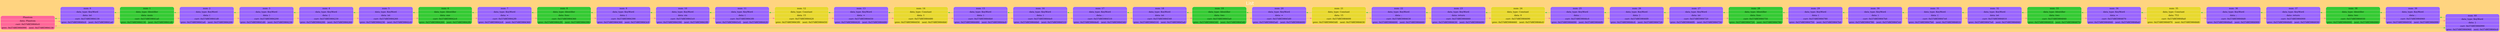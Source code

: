 digraph G
{
charset="latin1";
label="List";
 labelloc="t";
 fontsize=30
 fontname="DejaVu Sans";
 fontcolor="#FFFFFF"

rankdir=LR; splines=ortho; size="200,300"; bgcolor="#ffd480";
{ node_0x57d8f39840c0 [shape = record; style="rounded, filled", fillcolor="#ff6699", color="#FFE9C7", label=" { Phantom } | {data: Phantom } | { curr: 0x57d8f39840c0 } | { { prev: 0x57d8f3984990 } | { next: 0x57d8f3984130 } }  "] 
}
node_0x57d8f3984130 [shape = record; style="rounded, filled", fillcolor="#9966FF", color="#FFE9C7", label=" { num: 0 } | { data_type: KeyWord } | {data: int } | { curr: 0x57d8f3984130 } | { { prev: 0x57d8f39840c0 } | { next: 0x57d8f39841a0 } }  "] 
node_0x57d8f39841a0 [shape = record; style="rounded, filled", fillcolor="#34cb34", color="#FFE9C7", label=" { num: 1 } | { data_type: Identifier } | {data: main } | { curr: 0x57d8f39841a0 } | { { prev: 0x57d8f3984130 } | { next: 0x57d8f39841d0 } }  "] 
node_0x57d8f39841d0 [shape = record; style="rounded, filled", fillcolor="#9966FF", color="#FFE9C7", label=" { num: 2 } | { data_type: KeyWord } | {data: &#x28; } | { curr: 0x57d8f39841d0 } | { { prev: 0x57d8f39841a0 } | { next: 0x57d8f3984200 } }  "] 
node_0x57d8f3984200 [shape = record; style="rounded, filled", fillcolor="#9966FF", color="#FFE9C7", label=" { num: 3 } | { data_type: KeyWord } | {data: &#x29; } | { curr: 0x57d8f3984200 } | { { prev: 0x57d8f39841d0 } | { next: 0x57d8f3984230 } }  "] 
node_0x57d8f3984230 [shape = record; style="rounded, filled", fillcolor="#9966FF", color="#FFE9C7", label=" { num: 4 } | { data_type: KeyWord } | {data: &#x7B; } | { curr: 0x57d8f3984230 } | { { prev: 0x57d8f3984200 } | { next: 0x57d8f3984260 } }  "] 
node_0x57d8f3984260 [shape = record; style="rounded, filled", fillcolor="#9966FF", color="#FFE9C7", label=" { num: 5 } | { data_type: KeyWord } | {data: int } | { curr: 0x57d8f3984260 } | { { prev: 0x57d8f3984230 } | { next: 0x57d8f39842c0 } }  "] 
node_0x57d8f39842c0 [shape = record; style="rounded, filled", fillcolor="#34cb34", color="#FFE9C7", label=" { num: 6 } | { data_type: Identifier } | {data: one } | { curr: 0x57d8f39842c0 } | { { prev: 0x57d8f3984260 } | { next: 0x57d8f39842f0 } }  "] 
node_0x57d8f39842f0 [shape = record; style="rounded, filled", fillcolor="#9966FF", color="#FFE9C7", label=" { num: 7 } | { data_type: KeyWord } | {data: &#x3D; } | { curr: 0x57d8f39842f0 } | { { prev: 0x57d8f39842c0 } | { next: 0x57d8f3984360 } }  "] 
node_0x57d8f3984360 [shape = record; style="rounded, filled", fillcolor="#34cb34", color="#FFE9C7", label=" { num: 8 } | { data_type: Identifier } | {data: func } | { curr: 0x57d8f3984360 } | { { prev: 0x57d8f39842f0 } | { next: 0x57d8f3984390 } }  "] 
node_0x57d8f3984390 [shape = record; style="rounded, filled", fillcolor="#9966FF", color="#FFE9C7", label=" { num: 9 } | { data_type: KeyWord } | {data: &#x28; } | { curr: 0x57d8f3984390 } | { { prev: 0x57d8f3984360 } | { next: 0x57d8f39843c0 } }  "] 
node_0x57d8f39843c0 [shape = record; style="rounded, filled", fillcolor="#9966FF", color="#FFE9C7", label=" { num: 10 } | { data_type: KeyWord } | {data: sin } | { curr: 0x57d8f39843c0 } | { { prev: 0x57d8f3984390 } | { next: 0x57d8f39843f0 } }  "] 
node_0x57d8f39843f0 [shape = record; style="rounded, filled", fillcolor="#9966FF", color="#FFE9C7", label=" { num: 11 } | { data_type: KeyWord } | {data: &#x28; } | { curr: 0x57d8f39843f0 } | { { prev: 0x57d8f39843c0 } | { next: 0x57d8f3984420 } }  "] 
node_0x57d8f3984420 [shape = record; style="rounded, filled", fillcolor="#e8d92e", color="#FFE9C7", label=" { num: 12 } | { data_type: Constant } | {data: 15 } | { curr: 0x57d8f3984420 } | { { prev: 0x57d8f39843f0 } | { next: 0x57d8f3984450 } }  "] 
node_0x57d8f3984450 [shape = record; style="rounded, filled", fillcolor="#9966FF", color="#FFE9C7", label=" { num: 13 } | { data_type: KeyWord } | {data: &#x2B; } | { curr: 0x57d8f3984450 } | { { prev: 0x57d8f3984420 } | { next: 0x57d8f3984480 } }  "] 
node_0x57d8f3984480 [shape = record; style="rounded, filled", fillcolor="#e8d92e", color="#FFE9C7", label=" { num: 14 } | { data_type: Constant } | {data: 1 } | { curr: 0x57d8f3984480 } | { { prev: 0x57d8f3984450 } | { next: 0x57d8f39844b0 } }  "] 
node_0x57d8f39844b0 [shape = record; style="rounded, filled", fillcolor="#9966FF", color="#FFE9C7", label=" { num: 15 } | { data_type: KeyWord } | {data: &#x29; } | { curr: 0x57d8f39844b0 } | { { prev: 0x57d8f3984480 } | { next: 0x57d8f39844e0 } }  "] 
node_0x57d8f39844e0 [shape = record; style="rounded, filled", fillcolor="#9966FF", color="#FFE9C7", label=" { num: 16 } | { data_type: KeyWord } | {data: &#x29; } | { curr: 0x57d8f39844e0 } | { { prev: 0x57d8f39844b0 } | { next: 0x57d8f3984510 } }  "] 
node_0x57d8f3984510 [shape = record; style="rounded, filled", fillcolor="#9966FF", color="#FFE9C7", label=" { num: 17 } | { data_type: KeyWord } | {data: &#x3B; } | { curr: 0x57d8f3984510 } | { { prev: 0x57d8f39844e0 } | { next: 0x57d8f3984540 } }  "] 
node_0x57d8f3984540 [shape = record; style="rounded, filled", fillcolor="#9966FF", color="#FFE9C7", label=" { num: 18 } | { data_type: KeyWord } | {data: int } | { curr: 0x57d8f3984540 } | { { prev: 0x57d8f3984510 } | { next: 0x57d8f39845a0 } }  "] 
node_0x57d8f39845a0 [shape = record; style="rounded, filled", fillcolor="#34cb34", color="#FFE9C7", label=" { num: 19 } | { data_type: Identifier } | {data: two } | { curr: 0x57d8f39845a0 } | { { prev: 0x57d8f3984540 } | { next: 0x57d8f39845d0 } }  "] 
node_0x57d8f39845d0 [shape = record; style="rounded, filled", fillcolor="#9966FF", color="#FFE9C7", label=" { num: 20 } | { data_type: KeyWord } | {data: &#x3D; } | { curr: 0x57d8f39845d0 } | { { prev: 0x57d8f39845a0 } | { next: 0x57d8f3984600 } }  "] 
node_0x57d8f3984600 [shape = record; style="rounded, filled", fillcolor="#e8d92e", color="#FFE9C7", label=" { num: 21 } | { data_type: Constant } | {data: 15 } | { curr: 0x57d8f3984600 } | { { prev: 0x57d8f39845d0 } | { next: 0x57d8f3984630 } }  "] 
node_0x57d8f3984630 [shape = record; style="rounded, filled", fillcolor="#9966FF", color="#FFE9C7", label=" { num: 22 } | { data_type: KeyWord } | {data: &#x3B; } | { curr: 0x57d8f3984630 } | { { prev: 0x57d8f3984600 } | { next: 0x57d8f3984660 } }  "] 
node_0x57d8f3984660 [shape = record; style="rounded, filled", fillcolor="#9966FF", color="#FFE9C7", label=" { num: 23 } | { data_type: KeyWord } | {data: return } | { curr: 0x57d8f3984660 } | { { prev: 0x57d8f3984630 } | { next: 0x57d8f3984690 } }  "] 
node_0x57d8f3984690 [shape = record; style="rounded, filled", fillcolor="#e8d92e", color="#FFE9C7", label=" { num: 24 } | { data_type: Constant } | {data: 0 } | { curr: 0x57d8f3984690 } | { { prev: 0x57d8f3984660 } | { next: 0x57d8f39846c0 } }  "] 
node_0x57d8f39846c0 [shape = record; style="rounded, filled", fillcolor="#9966FF", color="#FFE9C7", label=" { num: 25 } | { data_type: KeyWord } | {data: &#x3B; } | { curr: 0x57d8f39846c0 } | { { prev: 0x57d8f3984690 } | { next: 0x57d8f39846f0 } }  "] 
node_0x57d8f39846f0 [shape = record; style="rounded, filled", fillcolor="#9966FF", color="#FFE9C7", label=" { num: 26 } | { data_type: KeyWord } | {data: &#x7D; } | { curr: 0x57d8f39846f0 } | { { prev: 0x57d8f39846c0 } | { next: 0x57d8f3984720 } }  "] 
node_0x57d8f3984720 [shape = record; style="rounded, filled", fillcolor="#9966FF", color="#FFE9C7", label=" { num: 27 } | { data_type: KeyWord } | {data: int } | { curr: 0x57d8f3984720 } | { { prev: 0x57d8f39846f0 } | { next: 0x57d8f3984750 } }  "] 
node_0x57d8f3984750 [shape = record; style="rounded, filled", fillcolor="#34cb34", color="#FFE9C7", label=" { num: 28 } | { data_type: Identifier } | {data: func } | { curr: 0x57d8f3984750 } | { { prev: 0x57d8f3984720 } | { next: 0x57d8f3984780 } }  "] 
node_0x57d8f3984780 [shape = record; style="rounded, filled", fillcolor="#9966FF", color="#FFE9C7", label=" { num: 29 } | { data_type: KeyWord } | {data: &#x28; } | { curr: 0x57d8f3984780 } | { { prev: 0x57d8f3984750 } | { next: 0x57d8f39847b0 } }  "] 
node_0x57d8f39847b0 [shape = record; style="rounded, filled", fillcolor="#9966FF", color="#FFE9C7", label=" { num: 30 } | { data_type: KeyWord } | {data: &#x29; } | { curr: 0x57d8f39847b0 } | { { prev: 0x57d8f3984780 } | { next: 0x57d8f39847e0 } }  "] 
node_0x57d8f39847e0 [shape = record; style="rounded, filled", fillcolor="#9966FF", color="#FFE9C7", label=" { num: 31 } | { data_type: KeyWord } | {data: &#x7B; } | { curr: 0x57d8f39847e0 } | { { prev: 0x57d8f39847b0 } | { next: 0x57d8f3984810 } }  "] 
node_0x57d8f3984810 [shape = record; style="rounded, filled", fillcolor="#9966FF", color="#FFE9C7", label=" { num: 32 } | { data_type: KeyWord } | {data: int } | { curr: 0x57d8f3984810 } | { { prev: 0x57d8f39847e0 } | { next: 0x57d8f3984840 } }  "] 
node_0x57d8f3984840 [shape = record; style="rounded, filled", fillcolor="#34cb34", color="#FFE9C7", label=" { num: 33 } | { data_type: Identifier } | {data: two } | { curr: 0x57d8f3984840 } | { { prev: 0x57d8f3984810 } | { next: 0x57d8f3984870 } }  "] 
node_0x57d8f3984870 [shape = record; style="rounded, filled", fillcolor="#9966FF", color="#FFE9C7", label=" { num: 34 } | { data_type: KeyWord } | {data: &#x3D; } | { curr: 0x57d8f3984870 } | { { prev: 0x57d8f3984840 } | { next: 0x57d8f39848a0 } }  "] 
node_0x57d8f39848a0 [shape = record; style="rounded, filled", fillcolor="#e8d92e", color="#FFE9C7", label=" { num: 35 } | { data_type: Constant } | {data: 753 } | { curr: 0x57d8f39848a0 } | { { prev: 0x57d8f3984870 } | { next: 0x57d8f39848d0 } }  "] 
node_0x57d8f39848d0 [shape = record; style="rounded, filled", fillcolor="#9966FF", color="#FFE9C7", label=" { num: 36 } | { data_type: KeyWord } | {data: &#x3B; } | { curr: 0x57d8f39848d0 } | { { prev: 0x57d8f39848a0 } | { next: 0x57d8f3984900 } }  "] 
node_0x57d8f3984900 [shape = record; style="rounded, filled", fillcolor="#9966FF", color="#FFE9C7", label=" { num: 37 } | { data_type: KeyWord } | {data: return } | { curr: 0x57d8f3984900 } | { { prev: 0x57d8f39848d0 } | { next: 0x57d8f3984930 } }  "] 
node_0x57d8f3984930 [shape = record; style="rounded, filled", fillcolor="#34cb34", color="#FFE9C7", label=" { num: 38 } | { data_type: Identifier } | {data: two } | { curr: 0x57d8f3984930 } | { { prev: 0x57d8f3984900 } | { next: 0x57d8f3984960 } }  "] 
node_0x57d8f3984960 [shape = record; style="rounded, filled", fillcolor="#9966FF", color="#FFE9C7", label=" { num: 39 } | { data_type: KeyWord } | {data: &#x3B; } | { curr: 0x57d8f3984960 } | { { prev: 0x57d8f3984930 } | { next: 0x57d8f3984990 } }  "] 
node_0x57d8f3984990 [shape = record; style="rounded, filled", fillcolor="#9966FF", color="#FFE9C7", label=" { num: 40 } | { data_type: KeyWord } | {data: &#x7D; } | { curr: 0x57d8f3984990 } | { { prev: 0x57d8f3984960 } | { next: 0x57d8f39840c0 } }  "] 

node_0x57d8f39840c0 -> node_0x57d8f3984130 [color ="#ff6699"];
node_0x57d8f39840c0 -> node_0x57d8f3984990 [color ="#34cb34"];
node_0x57d8f3984130 -> node_0x57d8f39841a0 [color ="#ff6699"];
node_0x57d8f3984130 -> node_0x57d8f39840c0 [color ="#34cb34"];
node_0x57d8f39841a0 -> node_0x57d8f39841d0 [color ="#ff6699"];
node_0x57d8f39841a0 -> node_0x57d8f3984130 [color ="#34cb34"];
node_0x57d8f39841d0 -> node_0x57d8f3984200 [color ="#ff6699"];
node_0x57d8f39841d0 -> node_0x57d8f39841a0 [color ="#34cb34"];
node_0x57d8f3984200 -> node_0x57d8f3984230 [color ="#ff6699"];
node_0x57d8f3984200 -> node_0x57d8f39841d0 [color ="#34cb34"];
node_0x57d8f3984230 -> node_0x57d8f3984260 [color ="#ff6699"];
node_0x57d8f3984230 -> node_0x57d8f3984200 [color ="#34cb34"];
node_0x57d8f3984260 -> node_0x57d8f39842c0 [color ="#ff6699"];
node_0x57d8f3984260 -> node_0x57d8f3984230 [color ="#34cb34"];
node_0x57d8f39842c0 -> node_0x57d8f39842f0 [color ="#ff6699"];
node_0x57d8f39842c0 -> node_0x57d8f3984260 [color ="#34cb34"];
node_0x57d8f39842f0 -> node_0x57d8f3984360 [color ="#ff6699"];
node_0x57d8f39842f0 -> node_0x57d8f39842c0 [color ="#34cb34"];
node_0x57d8f3984360 -> node_0x57d8f3984390 [color ="#ff6699"];
node_0x57d8f3984360 -> node_0x57d8f39842f0 [color ="#34cb34"];
node_0x57d8f3984390 -> node_0x57d8f39843c0 [color ="#ff6699"];
node_0x57d8f3984390 -> node_0x57d8f3984360 [color ="#34cb34"];
node_0x57d8f39843c0 -> node_0x57d8f39843f0 [color ="#ff6699"];
node_0x57d8f39843c0 -> node_0x57d8f3984390 [color ="#34cb34"];
node_0x57d8f39843f0 -> node_0x57d8f3984420 [color ="#ff6699"];
node_0x57d8f39843f0 -> node_0x57d8f39843c0 [color ="#34cb34"];
node_0x57d8f3984420 -> node_0x57d8f3984450 [color ="#ff6699"];
node_0x57d8f3984420 -> node_0x57d8f39843f0 [color ="#34cb34"];
node_0x57d8f3984450 -> node_0x57d8f3984480 [color ="#ff6699"];
node_0x57d8f3984450 -> node_0x57d8f3984420 [color ="#34cb34"];
node_0x57d8f3984480 -> node_0x57d8f39844b0 [color ="#ff6699"];
node_0x57d8f3984480 -> node_0x57d8f3984450 [color ="#34cb34"];
node_0x57d8f39844b0 -> node_0x57d8f39844e0 [color ="#ff6699"];
node_0x57d8f39844b0 -> node_0x57d8f3984480 [color ="#34cb34"];
node_0x57d8f39844e0 -> node_0x57d8f3984510 [color ="#ff6699"];
node_0x57d8f39844e0 -> node_0x57d8f39844b0 [color ="#34cb34"];
node_0x57d8f3984510 -> node_0x57d8f3984540 [color ="#ff6699"];
node_0x57d8f3984510 -> node_0x57d8f39844e0 [color ="#34cb34"];
node_0x57d8f3984540 -> node_0x57d8f39845a0 [color ="#ff6699"];
node_0x57d8f3984540 -> node_0x57d8f3984510 [color ="#34cb34"];
node_0x57d8f39845a0 -> node_0x57d8f39845d0 [color ="#ff6699"];
node_0x57d8f39845a0 -> node_0x57d8f3984540 [color ="#34cb34"];
node_0x57d8f39845d0 -> node_0x57d8f3984600 [color ="#ff6699"];
node_0x57d8f39845d0 -> node_0x57d8f39845a0 [color ="#34cb34"];
node_0x57d8f3984600 -> node_0x57d8f3984630 [color ="#ff6699"];
node_0x57d8f3984600 -> node_0x57d8f39845d0 [color ="#34cb34"];
node_0x57d8f3984630 -> node_0x57d8f3984660 [color ="#ff6699"];
node_0x57d8f3984630 -> node_0x57d8f3984600 [color ="#34cb34"];
node_0x57d8f3984660 -> node_0x57d8f3984690 [color ="#ff6699"];
node_0x57d8f3984660 -> node_0x57d8f3984630 [color ="#34cb34"];
node_0x57d8f3984690 -> node_0x57d8f39846c0 [color ="#ff6699"];
node_0x57d8f3984690 -> node_0x57d8f3984660 [color ="#34cb34"];
node_0x57d8f39846c0 -> node_0x57d8f39846f0 [color ="#ff6699"];
node_0x57d8f39846c0 -> node_0x57d8f3984690 [color ="#34cb34"];
node_0x57d8f39846f0 -> node_0x57d8f3984720 [color ="#ff6699"];
node_0x57d8f39846f0 -> node_0x57d8f39846c0 [color ="#34cb34"];
node_0x57d8f3984720 -> node_0x57d8f3984750 [color ="#ff6699"];
node_0x57d8f3984720 -> node_0x57d8f39846f0 [color ="#34cb34"];
node_0x57d8f3984750 -> node_0x57d8f3984780 [color ="#ff6699"];
node_0x57d8f3984750 -> node_0x57d8f3984720 [color ="#34cb34"];
node_0x57d8f3984780 -> node_0x57d8f39847b0 [color ="#ff6699"];
node_0x57d8f3984780 -> node_0x57d8f3984750 [color ="#34cb34"];
node_0x57d8f39847b0 -> node_0x57d8f39847e0 [color ="#ff6699"];
node_0x57d8f39847b0 -> node_0x57d8f3984780 [color ="#34cb34"];
node_0x57d8f39847e0 -> node_0x57d8f3984810 [color ="#ff6699"];
node_0x57d8f39847e0 -> node_0x57d8f39847b0 [color ="#34cb34"];
node_0x57d8f3984810 -> node_0x57d8f3984840 [color ="#ff6699"];
node_0x57d8f3984810 -> node_0x57d8f39847e0 [color ="#34cb34"];
node_0x57d8f3984840 -> node_0x57d8f3984870 [color ="#ff6699"];
node_0x57d8f3984840 -> node_0x57d8f3984810 [color ="#34cb34"];
node_0x57d8f3984870 -> node_0x57d8f39848a0 [color ="#ff6699"];
node_0x57d8f3984870 -> node_0x57d8f3984840 [color ="#34cb34"];
node_0x57d8f39848a0 -> node_0x57d8f39848d0 [color ="#ff6699"];
node_0x57d8f39848a0 -> node_0x57d8f3984870 [color ="#34cb34"];
node_0x57d8f39848d0 -> node_0x57d8f3984900 [color ="#ff6699"];
node_0x57d8f39848d0 -> node_0x57d8f39848a0 [color ="#34cb34"];
node_0x57d8f3984900 -> node_0x57d8f3984930 [color ="#ff6699"];
node_0x57d8f3984900 -> node_0x57d8f39848d0 [color ="#34cb34"];
node_0x57d8f3984930 -> node_0x57d8f3984960 [color ="#ff6699"];
node_0x57d8f3984930 -> node_0x57d8f3984900 [color ="#34cb34"];
node_0x57d8f3984960 -> node_0x57d8f3984990 [color ="#ff6699"];
node_0x57d8f3984960 -> node_0x57d8f3984930 [color ="#34cb34"];
node_0x57d8f3984990 -> node_0x57d8f39840c0 [color ="#ff6699"];
node_0x57d8f3984990 -> node_0x57d8f3984960 [color ="#34cb34"];

}
